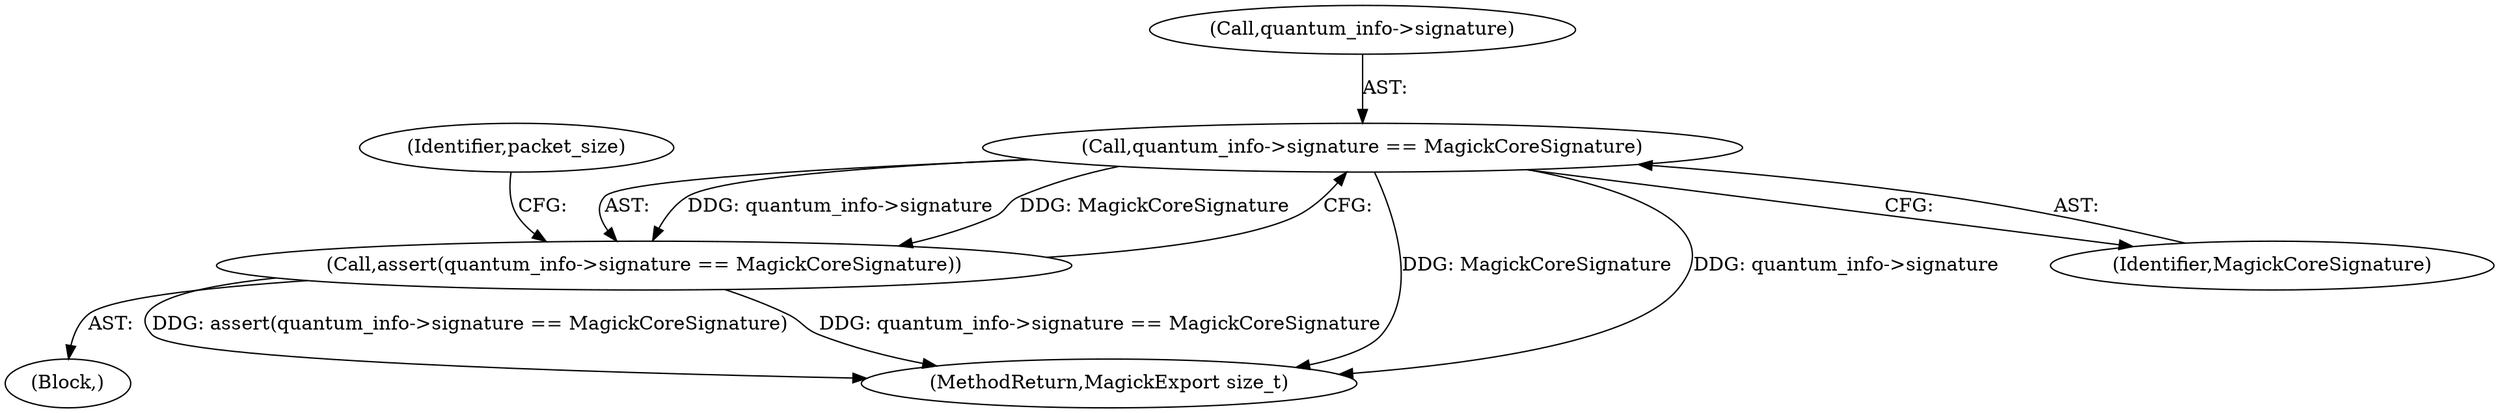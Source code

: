 digraph "0_ImageMagick_c4e63ad30bc42da691f2b5f82a24516dd6b4dc70@pointer" {
"1000113" [label="(Call,quantum_info->signature == MagickCoreSignature)"];
"1000112" [label="(Call,assert(quantum_info->signature == MagickCoreSignature))"];
"1000104" [label="(Block,)"];
"1000114" [label="(Call,quantum_info->signature)"];
"1000112" [label="(Call,assert(quantum_info->signature == MagickCoreSignature))"];
"1000119" [label="(Identifier,packet_size)"];
"1000209" [label="(MethodReturn,MagickExport size_t)"];
"1000113" [label="(Call,quantum_info->signature == MagickCoreSignature)"];
"1000117" [label="(Identifier,MagickCoreSignature)"];
"1000113" -> "1000112"  [label="AST: "];
"1000113" -> "1000117"  [label="CFG: "];
"1000114" -> "1000113"  [label="AST: "];
"1000117" -> "1000113"  [label="AST: "];
"1000112" -> "1000113"  [label="CFG: "];
"1000113" -> "1000209"  [label="DDG: MagickCoreSignature"];
"1000113" -> "1000209"  [label="DDG: quantum_info->signature"];
"1000113" -> "1000112"  [label="DDG: quantum_info->signature"];
"1000113" -> "1000112"  [label="DDG: MagickCoreSignature"];
"1000112" -> "1000104"  [label="AST: "];
"1000119" -> "1000112"  [label="CFG: "];
"1000112" -> "1000209"  [label="DDG: assert(quantum_info->signature == MagickCoreSignature)"];
"1000112" -> "1000209"  [label="DDG: quantum_info->signature == MagickCoreSignature"];
}
